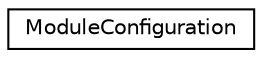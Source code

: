 digraph "Graphical Class Hierarchy"
{
  edge [fontname="Helvetica",fontsize="10",labelfontname="Helvetica",labelfontsize="10"];
  node [fontname="Helvetica",fontsize="10",shape=record];
  rankdir="LR";
  Node1 [label="ModuleConfiguration",height=0.2,width=0.4,color="black", fillcolor="white", style="filled",URL="$dd/de3/class_module_configuration.html"];
}
